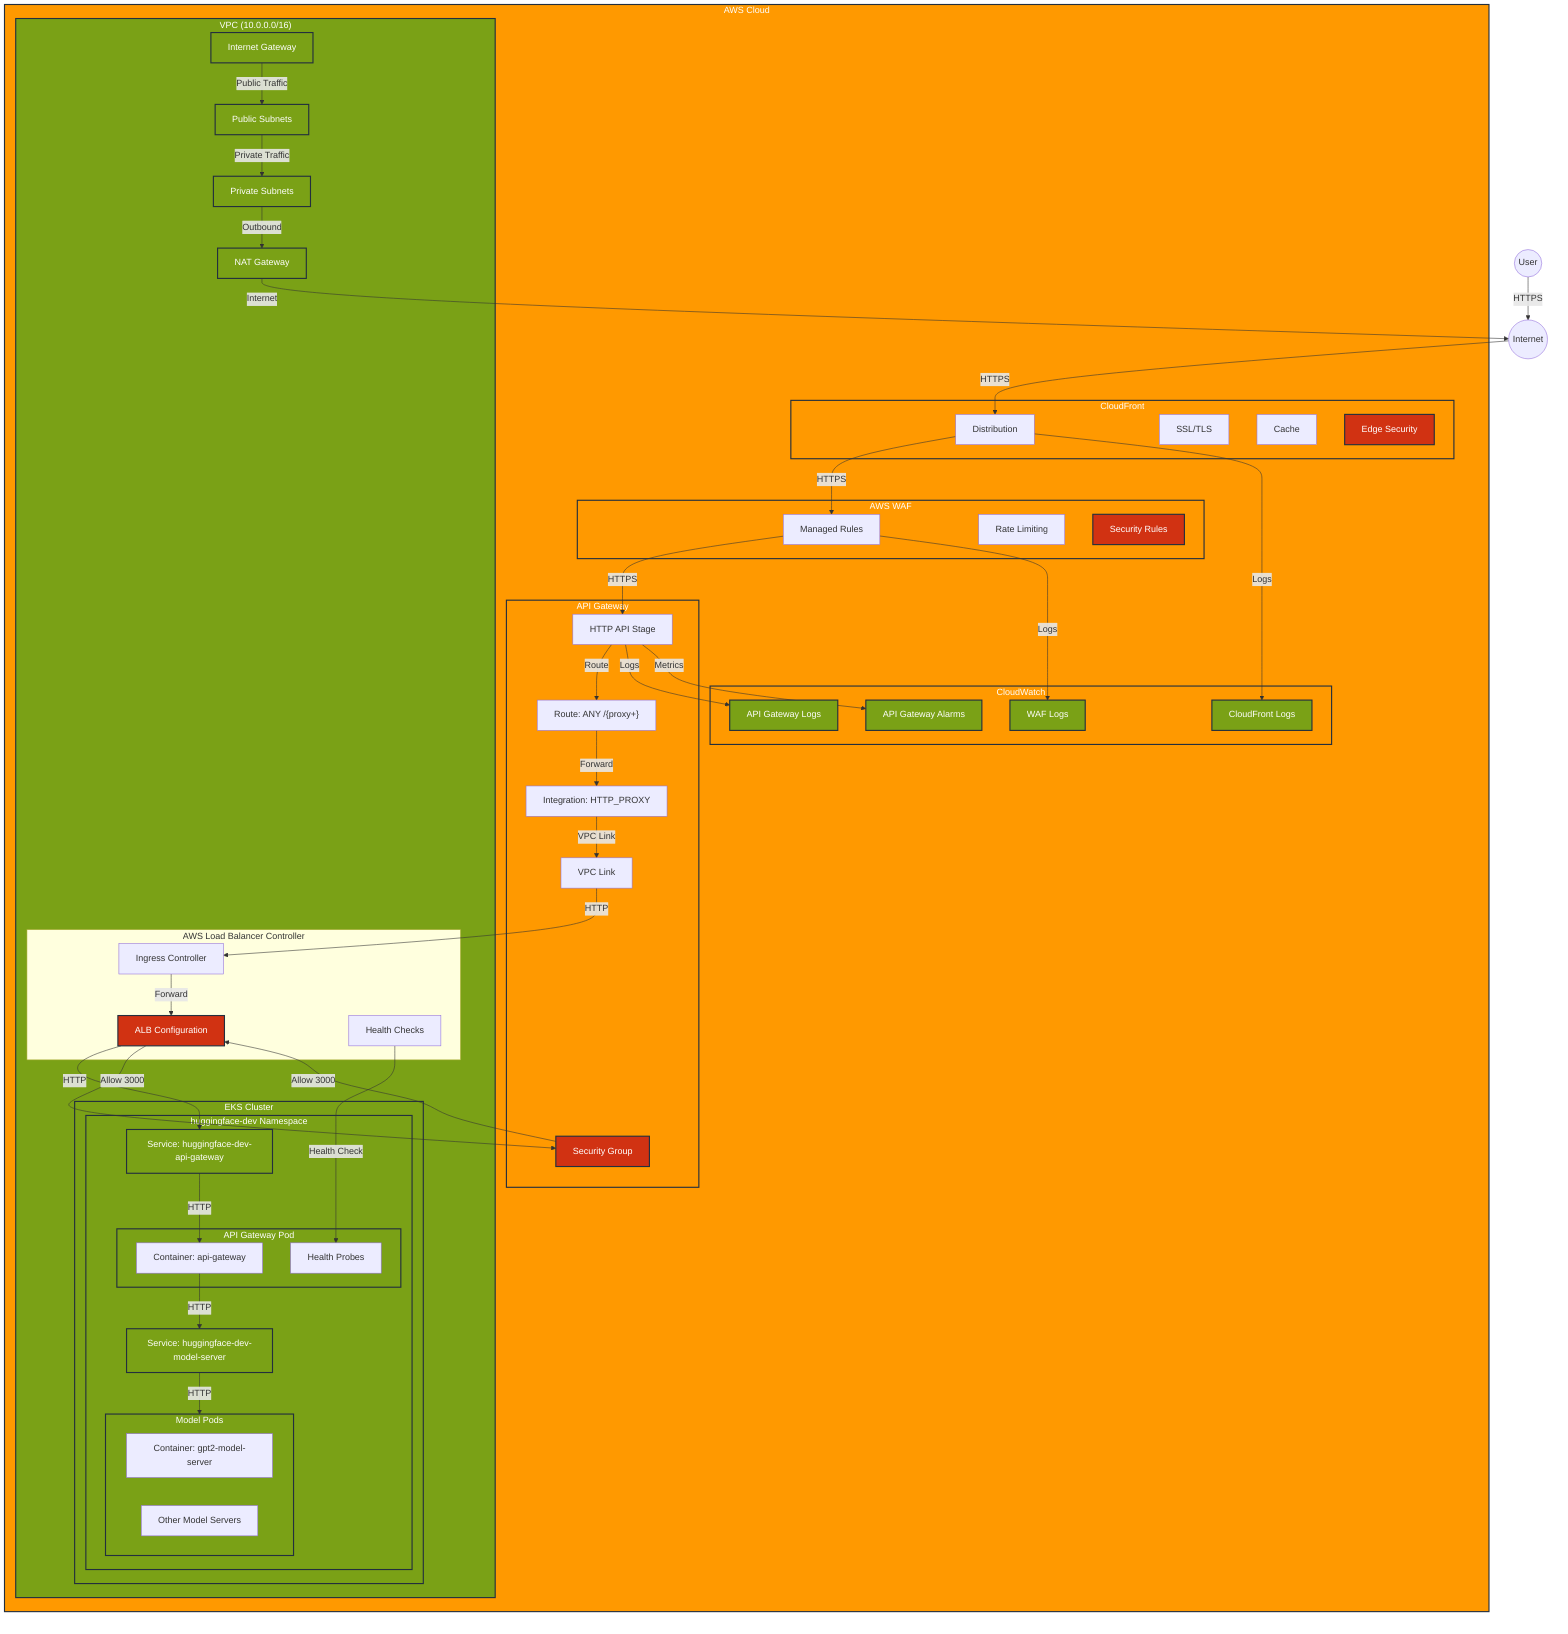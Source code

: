 graph TB
    %% External Components
    User((User))
    Internet((Internet))
    
    %% AWS CloudFront
    subgraph AWS["AWS Cloud"]
        subgraph CloudFront["CloudFront"]
            CF_Distribution["Distribution"]
            CF_SSL["SSL/TLS"]
            CF_Cache["Cache"]
            CF_Security["Edge Security"]
        end
        
        %% AWS WAF
        subgraph WAF["AWS WAF"]
            WAF_Rules["Managed Rules"]
            WAF_RateLimit["Rate Limiting"]
            WAF_Security["Security Rules"]
        end
        
        %% AWS API Gateway
        subgraph APIGW["API Gateway"]
            APIGW_Stage["HTTP API Stage"]
            APIGW_Route["Route: ANY /{proxy+}"]
            APIGW_Integration["Integration: HTTP_PROXY"]
            APIGW_VPCLink["VPC Link"]
            APIGW_SG["Security Group"]
        end
        
        %% VPC
        subgraph VPC["VPC (10.0.0.0/16)"]
            %% EKS Cluster
            subgraph EKS["EKS Cluster"]
                subgraph NS["huggingface-dev Namespace"]
                    %% API Gateway Pod
                    subgraph APIGW_Pod["API Gateway Pod"]
                        APIGW_Container["Container: api-gateway"]
                        APIGW_Probes["Health Probes"]
                    end
                    
                    %% Model Pods
                    subgraph Model_Pods["Model Pods"]
                        GPT2_Container["Container: gpt2-model-server"]
                        Other_Models["Other Model Servers"]
                    end
                    
                    %% Services
                    APIGW_Service["Service: huggingface-dev-api-gateway"]
                    Model_Service["Service: huggingface-dev-model-server"]
                end
            end
            
            %% AWS Load Balancer Controller
            subgraph ALB_Controller["AWS Load Balancer Controller"]
                ALB_Ingress["Ingress Controller"]
                ALB_Config["ALB Configuration"]
                ALB_Health["Health Checks"]
            end
            
            %% Network Components
            PrivateSubnets["Private Subnets"]
            PublicSubnets["Public Subnets"]
            NATGateway["NAT Gateway"]
            InternetGateway["Internet Gateway"]
        end
        
        %% CloudWatch
        subgraph CloudWatch["CloudWatch"]
            APIGW_Logs["API Gateway Logs"]
            APIGW_Alarms["API Gateway Alarms"]
            WAF_Logs["WAF Logs"]
            CF_Logs["CloudFront Logs"]
        end
    end
    
    %% Traffic Flow
    User -->|HTTPS| Internet
    Internet -->|HTTPS| CF_Distribution
    CF_Distribution -->|HTTPS| WAF_Rules
    WAF_Rules -->|HTTPS| APIGW_Stage
    APIGW_Stage -->|Route| APIGW_Route
    APIGW_Route -->|Forward| APIGW_Integration
    APIGW_Integration -->|VPC Link| APIGW_VPCLink
    APIGW_VPCLink -->|HTTP| ALB_Ingress
    ALB_Ingress -->|Forward| ALB_Config
    ALB_Config -->|HTTP| APIGW_Service
    APIGW_Service -->|HTTP| APIGW_Container
    APIGW_Container -->|HTTP| Model_Service
    Model_Service -->|HTTP| Model_Pods
    
    %% Security Groups
    APIGW_SG -->|Allow 3000| ALB_Config
    ALB_Config -->|Allow 3000| APIGW_SG
    
    %% Network Flow
    InternetGateway -->|Public Traffic| PublicSubnets
    PublicSubnets -->|Private Traffic| PrivateSubnets
    PrivateSubnets -->|Outbound| NATGateway
    NATGateway -->|Internet| Internet
    
    %% Logging
    APIGW_Stage -->|Logs| APIGW_Logs
    APIGW_Stage -->|Metrics| APIGW_Alarms
    WAF_Rules -->|Logs| WAF_Logs
    CF_Distribution -->|Logs| CF_Logs
    
    %% Health Checks
    ALB_Health -->|Health Check| APIGW_Probes
    
    %% Styling
    classDef aws fill:#FF9900,stroke:#232F3E,stroke-width:2px,color:white
    classDef vpc fill:#7AA116,stroke:#232F3E,stroke-width:2px,color:white
    classDef eks fill:#7AA116,stroke:#232F3E,stroke-width:2px,color:white
    classDef pod fill:#7AA116,stroke:#232F3E,stroke-width:2px,color:white
    classDef service fill:#7AA116,stroke:#232F3E,stroke-width:2px,color:white
    classDef security fill:#D13212,stroke:#232F3E,stroke-width:2px,color:white
    classDef monitoring fill:#7AA116,stroke:#232F3E,stroke-width:2px,color:white
    
    class AWS,APIGW,CloudWatch,CloudFront,WAF aws
    class VPC,PrivateSubnets,PublicSubnets,NATGateway,InternetGateway vpc
    class EKS,NS eks
    class APIGW_Pod,Model_Pods pod
    class APIGW_Service,Model_Service service
    class APIGW_SG,ALB_Config,WAF_Security,CF_Security security
    class APIGW_Logs,APIGW_Alarms,WAF_Logs,CF_Logs monitoring